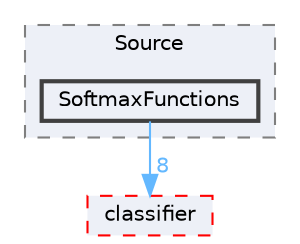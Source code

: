 digraph "Face_Access_inferencing/src/edge-impulse-sdk/CMSIS/NN/Source/SoftmaxFunctions"
{
 // LATEX_PDF_SIZE
  bgcolor="transparent";
  edge [fontname=Helvetica,fontsize=10,labelfontname=Helvetica,labelfontsize=10];
  node [fontname=Helvetica,fontsize=10,shape=box,height=0.2,width=0.4];
  compound=true
  subgraph clusterdir_9eb74fd60140a783a426b4fdae9534ae {
    graph [ bgcolor="#edf0f7", pencolor="grey50", label="Source", fontname=Helvetica,fontsize=10 style="filled,dashed", URL="dir_9eb74fd60140a783a426b4fdae9534ae.html",tooltip=""]
  dir_81515eadf5dd78eb3a2103ba219e5e8d [label="SoftmaxFunctions", fillcolor="#edf0f7", color="grey25", style="filled,bold", URL="dir_81515eadf5dd78eb3a2103ba219e5e8d.html",tooltip=""];
  }
  dir_23fbe5a3fb0933f31748c7066d658296 [label="classifier", fillcolor="#edf0f7", color="red", style="filled,dashed", URL="dir_23fbe5a3fb0933f31748c7066d658296.html",tooltip=""];
  dir_81515eadf5dd78eb3a2103ba219e5e8d->dir_23fbe5a3fb0933f31748c7066d658296 [headlabel="8", labeldistance=1.5 headhref="dir_000288_000048.html" href="dir_000288_000048.html" color="steelblue1" fontcolor="steelblue1"];
}
